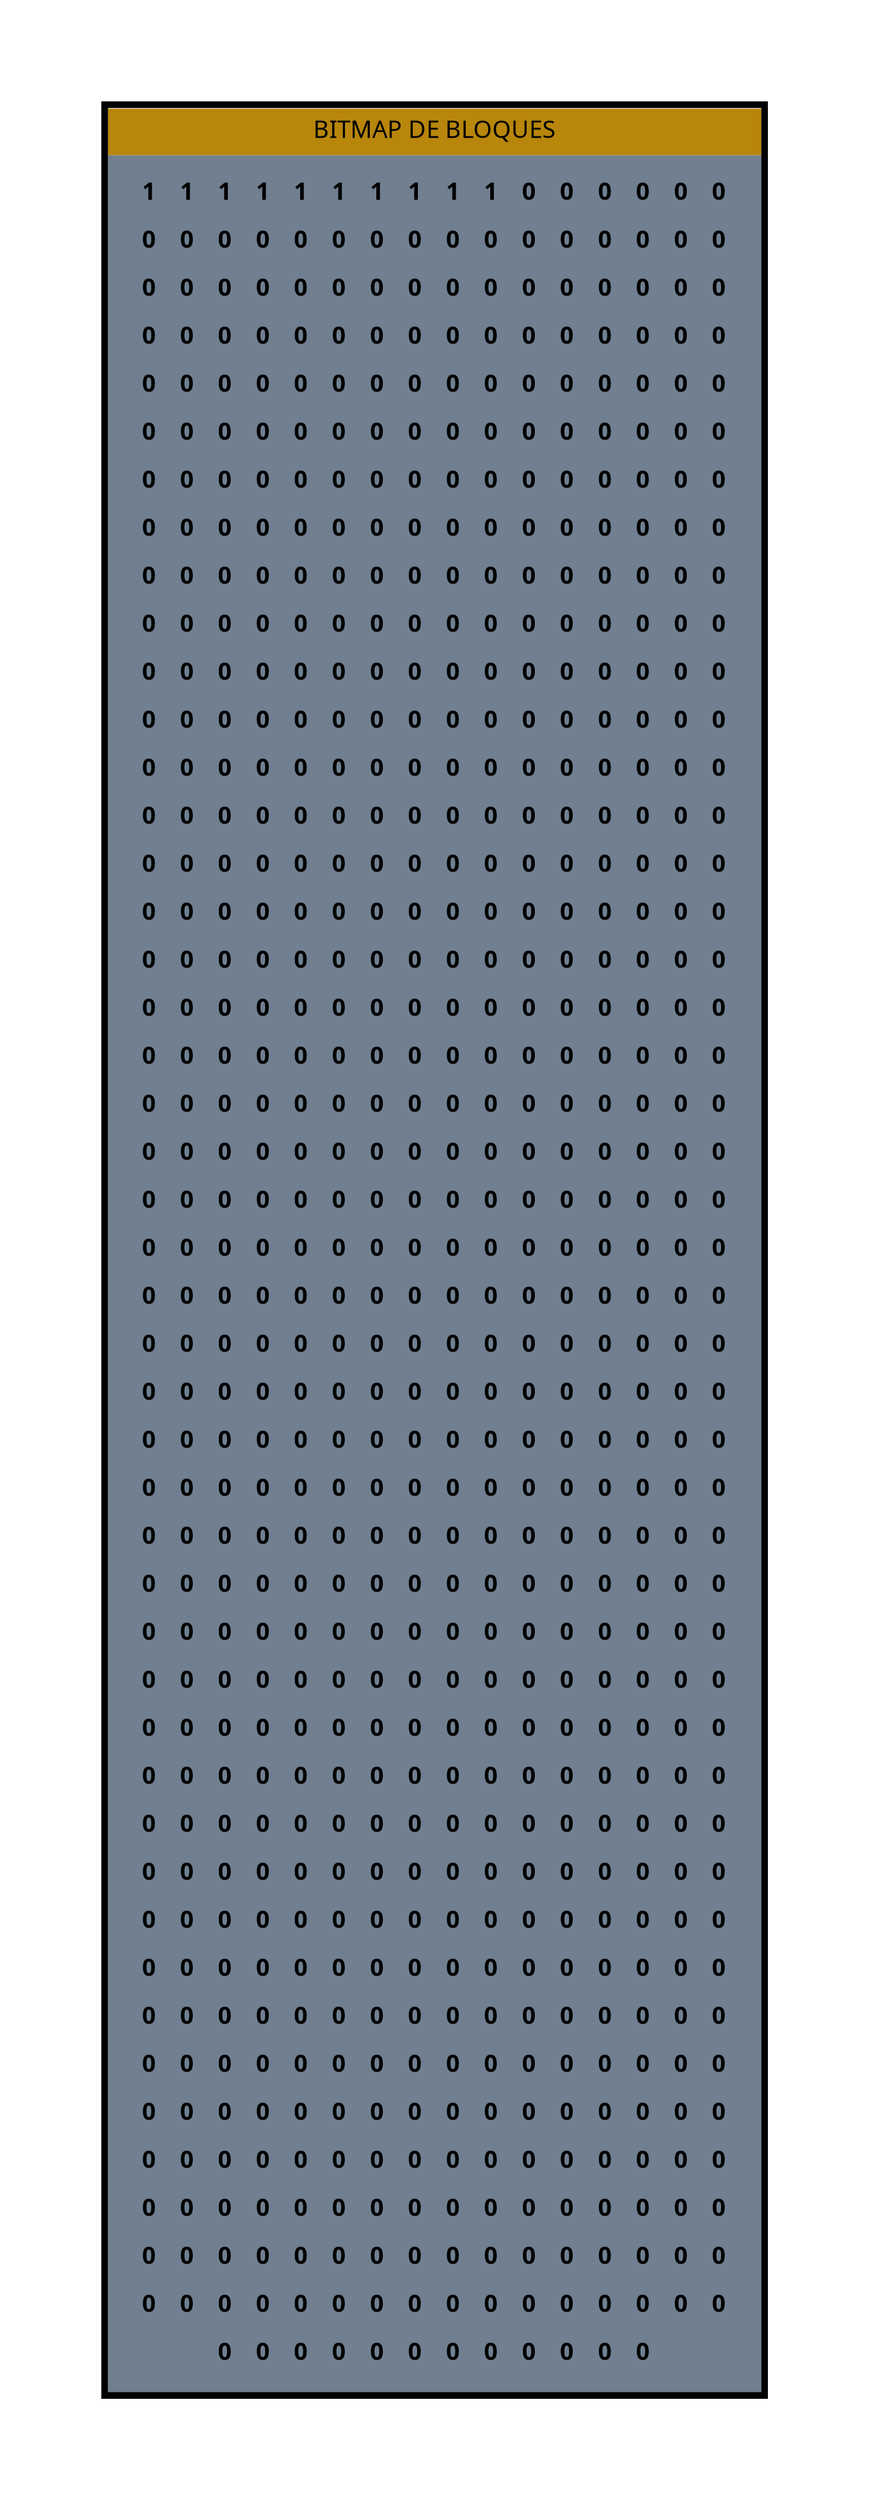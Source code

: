 digraph G {
graph[margin=0]
rankdir="TB";
node [shape=plaintext fontname= "Ubuntu" fontsize="14"];
edge [style="invis"];

"Block BitMap Report" [margin="1" fontsize="18" label = <
<TABLE BORDER="5" COLOR="BLACK" CELLBORDER="1" CELLSPACING="0">
<TR>
<TD BORDER="0" HEIGHT="35" BGCOLOR="#B8860B">BITMAP DE BLOQUES</TD>
</TR>

<TR>
<TD BORDER="0" WIDTH="490" BGCOLOR="#708090"><B>
<br/>
    1    1    1    1    1    1    1    1    1    1    0    0    0    0    0    0    <br/><br/>
    0    0    0    0    0    0    0    0    0    0    0    0    0    0    0    0    <br/><br/>
    0    0    0    0    0    0    0    0    0    0    0    0    0    0    0    0    <br/><br/>
    0    0    0    0    0    0    0    0    0    0    0    0    0    0    0    0    <br/><br/>
    0    0    0    0    0    0    0    0    0    0    0    0    0    0    0    0    <br/><br/>
    0    0    0    0    0    0    0    0    0    0    0    0    0    0    0    0    <br/><br/>
    0    0    0    0    0    0    0    0    0    0    0    0    0    0    0    0    <br/><br/>
    0    0    0    0    0    0    0    0    0    0    0    0    0    0    0    0    <br/><br/>
    0    0    0    0    0    0    0    0    0    0    0    0    0    0    0    0    <br/><br/>
    0    0    0    0    0    0    0    0    0    0    0    0    0    0    0    0    <br/><br/>
    0    0    0    0    0    0    0    0    0    0    0    0    0    0    0    0    <br/><br/>
    0    0    0    0    0    0    0    0    0    0    0    0    0    0    0    0    <br/><br/>
    0    0    0    0    0    0    0    0    0    0    0    0    0    0    0    0    <br/><br/>
    0    0    0    0    0    0    0    0    0    0    0    0    0    0    0    0    <br/><br/>
    0    0    0    0    0    0    0    0    0    0    0    0    0    0    0    0    <br/><br/>
    0    0    0    0    0    0    0    0    0    0    0    0    0    0    0    0    <br/><br/>
    0    0    0    0    0    0    0    0    0    0    0    0    0    0    0    0    <br/><br/>
    0    0    0    0    0    0    0    0    0    0    0    0    0    0    0    0    <br/><br/>
    0    0    0    0    0    0    0    0    0    0    0    0    0    0    0    0    <br/><br/>
    0    0    0    0    0    0    0    0    0    0    0    0    0    0    0    0    <br/><br/>
    0    0    0    0    0    0    0    0    0    0    0    0    0    0    0    0    <br/><br/>
    0    0    0    0    0    0    0    0    0    0    0    0    0    0    0    0    <br/><br/>
    0    0    0    0    0    0    0    0    0    0    0    0    0    0    0    0    <br/><br/>
    0    0    0    0    0    0    0    0    0    0    0    0    0    0    0    0    <br/><br/>
    0    0    0    0    0    0    0    0    0    0    0    0    0    0    0    0    <br/><br/>
    0    0    0    0    0    0    0    0    0    0    0    0    0    0    0    0    <br/><br/>
    0    0    0    0    0    0    0    0    0    0    0    0    0    0    0    0    <br/><br/>
    0    0    0    0    0    0    0    0    0    0    0    0    0    0    0    0    <br/><br/>
    0    0    0    0    0    0    0    0    0    0    0    0    0    0    0    0    <br/><br/>
    0    0    0    0    0    0    0    0    0    0    0    0    0    0    0    0    <br/><br/>
    0    0    0    0    0    0    0    0    0    0    0    0    0    0    0    0    <br/><br/>
    0    0    0    0    0    0    0    0    0    0    0    0    0    0    0    0    <br/><br/>
    0    0    0    0    0    0    0    0    0    0    0    0    0    0    0    0    <br/><br/>
    0    0    0    0    0    0    0    0    0    0    0    0    0    0    0    0    <br/><br/>
    0    0    0    0    0    0    0    0    0    0    0    0    0    0    0    0    <br/><br/>
    0    0    0    0    0    0    0    0    0    0    0    0    0    0    0    0    <br/><br/>
    0    0    0    0    0    0    0    0    0    0    0    0    0    0    0    0    <br/><br/>
    0    0    0    0    0    0    0    0    0    0    0    0    0    0    0    0    <br/><br/>
    0    0    0    0    0    0    0    0    0    0    0    0    0    0    0    0    <br/><br/>
    0    0    0    0    0    0    0    0    0    0    0    0    0    0    0    0    <br/><br/>
    0    0    0    0    0    0    0    0    0    0    0    0    0    0    0    0    <br/><br/>
    0    0    0    0    0    0    0    0    0    0    0    0    0    0    0    0    <br/><br/>
    0    0    0    0    0    0    0    0    0    0    0    0    0    0    0    0    <br/><br/>
    0    0    0    0    0    0    0    0    0    0    0    0    0    0    0    0    <br/><br/>
    0    0    0    0    0    0    0    0    0    0    0    0    0    0    0    0    <br/><br/>
    0    0    0    0    0    0    0    0    0    0    0    0    <br/> <br/></B></TD>
</TR>

</TABLE>>];

}